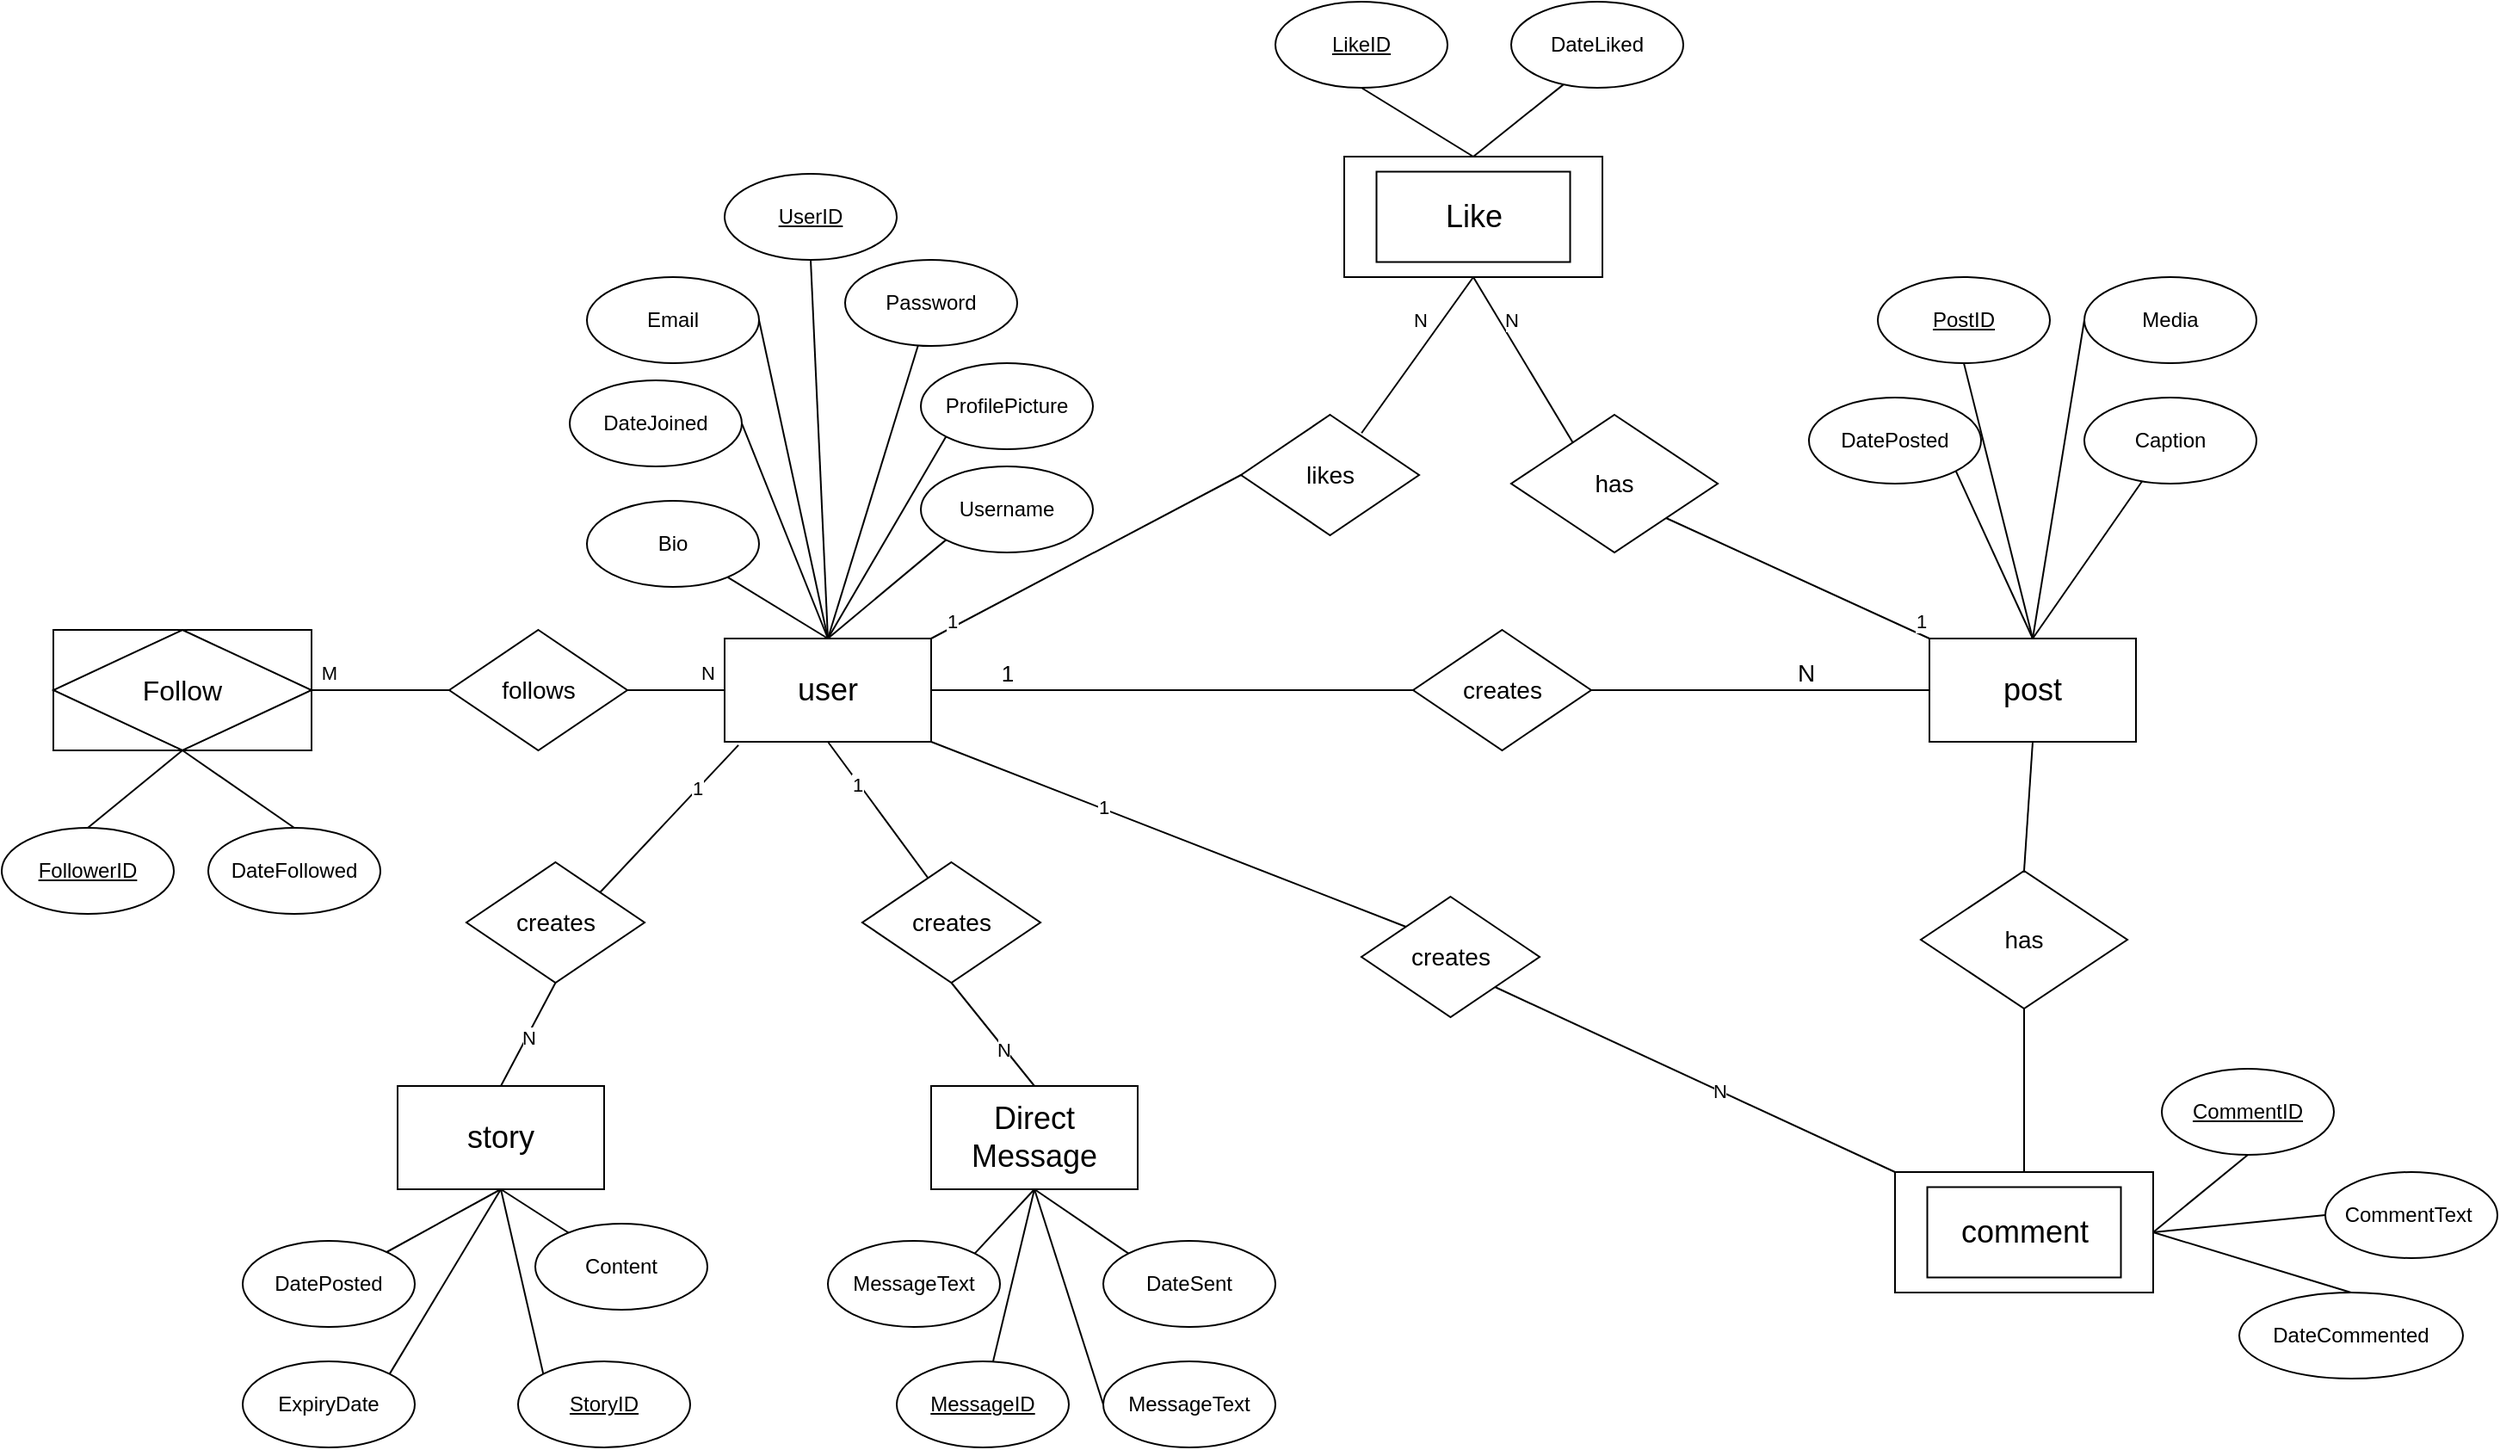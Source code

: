 <mxfile version="25.0.1">
  <diagram name="Page-1" id="beklGTCk7ITNigBCeBJ4">
    <mxGraphModel grid="1" page="1" gridSize="10" guides="1" tooltips="1" connect="1" arrows="1" fold="1" pageScale="1" pageWidth="850" pageHeight="1100" math="0" shadow="0">
      <root>
        <mxCell id="0" />
        <mxCell id="1" parent="0" />
        <mxCell id="IwdYHUpR4AdwYOnIYjxf-1" value="&lt;font style=&quot;font-size: 18px;&quot;&gt;user&lt;/font&gt;" style="rounded=0;whiteSpace=wrap;html=1;" vertex="1" parent="1">
          <mxGeometry x="250" y="450" width="120" height="60" as="geometry" />
        </mxCell>
        <mxCell id="IwdYHUpR4AdwYOnIYjxf-2" value="" style="group" connectable="0" vertex="1" parent="1">
          <mxGeometry x="930" y="760" width="150" height="70" as="geometry" />
        </mxCell>
        <mxCell id="IwdYHUpR4AdwYOnIYjxf-3" value="" style="rounded=0;whiteSpace=wrap;html=1;" vertex="1" parent="IwdYHUpR4AdwYOnIYjxf-2">
          <mxGeometry width="150" height="70" as="geometry" />
        </mxCell>
        <mxCell id="IwdYHUpR4AdwYOnIYjxf-4" value="&lt;font style=&quot;font-size: 18px;&quot;&gt;comment&lt;/font&gt;" style="rounded=0;whiteSpace=wrap;html=1;" vertex="1" parent="IwdYHUpR4AdwYOnIYjxf-2">
          <mxGeometry x="18.75" y="8.75" width="112.5" height="52.5" as="geometry" />
        </mxCell>
        <mxCell id="IwdYHUpR4AdwYOnIYjxf-5" value="&lt;font style=&quot;font-size: 18px;&quot;&gt;post&lt;/font&gt;" style="rounded=0;whiteSpace=wrap;html=1;" vertex="1" parent="1">
          <mxGeometry x="950" y="450" width="120" height="60" as="geometry" />
        </mxCell>
        <mxCell id="IwdYHUpR4AdwYOnIYjxf-6" value="&lt;span style=&quot;font-size: 18px;&quot;&gt;story&lt;/span&gt;" style="rounded=0;whiteSpace=wrap;html=1;" vertex="1" parent="1">
          <mxGeometry x="60" y="710" width="120" height="60" as="geometry" />
        </mxCell>
        <mxCell id="IwdYHUpR4AdwYOnIYjxf-7" value="&lt;font style=&quot;font-size: 18px;&quot;&gt;Direct Message&lt;/font&gt;" style="rounded=0;whiteSpace=wrap;html=1;" vertex="1" parent="1">
          <mxGeometry x="370" y="710" width="120" height="60" as="geometry" />
        </mxCell>
        <mxCell id="IwdYHUpR4AdwYOnIYjxf-8" value="&lt;span style=&quot;font-size: 14px;&quot;&gt;has&lt;/span&gt;" style="rhombus;whiteSpace=wrap;html=1;" vertex="1" parent="1">
          <mxGeometry x="945" y="585" width="120" height="80" as="geometry" />
        </mxCell>
        <mxCell id="IwdYHUpR4AdwYOnIYjxf-9" value="&lt;font style=&quot;font-size: 14px;&quot;&gt;creates&lt;/font&gt;" style="rhombus;whiteSpace=wrap;html=1;" vertex="1" parent="1">
          <mxGeometry x="650" y="445" width="103.5" height="70" as="geometry" />
        </mxCell>
        <mxCell id="IwdYHUpR4AdwYOnIYjxf-10" value="" style="endArrow=none;html=1;rounded=0;entryX=0;entryY=0.5;entryDx=0;entryDy=0;exitX=1;exitY=0.5;exitDx=0;exitDy=0;" edge="1" parent="1" source="IwdYHUpR4AdwYOnIYjxf-1" target="IwdYHUpR4AdwYOnIYjxf-9">
          <mxGeometry width="50" height="50" relative="1" as="geometry">
            <mxPoint x="420" y="540" as="sourcePoint" />
            <mxPoint x="470" y="490" as="targetPoint" />
          </mxGeometry>
        </mxCell>
        <mxCell id="IwdYHUpR4AdwYOnIYjxf-11" value="1" style="edgeLabel;html=1;align=center;verticalAlign=middle;resizable=0;points=[];fontSize=13;" connectable="0" vertex="1" parent="IwdYHUpR4AdwYOnIYjxf-10">
          <mxGeometry x="-0.57" y="2" relative="1" as="geometry">
            <mxPoint x="-16" y="-8" as="offset" />
          </mxGeometry>
        </mxCell>
        <mxCell id="IwdYHUpR4AdwYOnIYjxf-12" value="" style="endArrow=none;html=1;rounded=0;entryX=0;entryY=0.5;entryDx=0;entryDy=0;exitX=1;exitY=0.5;exitDx=0;exitDy=0;" edge="1" parent="1" source="IwdYHUpR4AdwYOnIYjxf-9" target="IwdYHUpR4AdwYOnIYjxf-5">
          <mxGeometry width="50" height="50" relative="1" as="geometry">
            <mxPoint x="510" y="690" as="sourcePoint" />
            <mxPoint x="560" y="640" as="targetPoint" />
          </mxGeometry>
        </mxCell>
        <mxCell id="IwdYHUpR4AdwYOnIYjxf-13" value="N" style="edgeLabel;html=1;align=center;verticalAlign=middle;resizable=0;points=[];fontSize=14;" connectable="0" vertex="1" parent="IwdYHUpR4AdwYOnIYjxf-12">
          <mxGeometry x="-0.268" relative="1" as="geometry">
            <mxPoint x="52" y="-10" as="offset" />
          </mxGeometry>
        </mxCell>
        <mxCell id="IwdYHUpR4AdwYOnIYjxf-14" value="" style="endArrow=none;html=1;rounded=0;entryX=0.5;entryY=1;entryDx=0;entryDy=0;exitX=0.5;exitY=0;exitDx=0;exitDy=0;" edge="1" parent="1" source="IwdYHUpR4AdwYOnIYjxf-8" target="IwdYHUpR4AdwYOnIYjxf-5">
          <mxGeometry width="50" height="50" relative="1" as="geometry">
            <mxPoint x="510" y="690" as="sourcePoint" />
            <mxPoint x="560" y="640" as="targetPoint" />
          </mxGeometry>
        </mxCell>
        <mxCell id="IwdYHUpR4AdwYOnIYjxf-15" value="" style="endArrow=none;html=1;rounded=0;entryX=0.5;entryY=1;entryDx=0;entryDy=0;exitX=0.5;exitY=0;exitDx=0;exitDy=0;" edge="1" parent="1" source="IwdYHUpR4AdwYOnIYjxf-3" target="IwdYHUpR4AdwYOnIYjxf-8">
          <mxGeometry width="50" height="50" relative="1" as="geometry">
            <mxPoint x="765" y="690" as="sourcePoint" />
            <mxPoint x="815" y="640" as="targetPoint" />
          </mxGeometry>
        </mxCell>
        <mxCell id="IwdYHUpR4AdwYOnIYjxf-16" value="&lt;u&gt;PostID&lt;/u&gt;" style="ellipse;whiteSpace=wrap;html=1;" vertex="1" parent="1">
          <mxGeometry x="920" y="240" width="100" height="50" as="geometry" />
        </mxCell>
        <mxCell id="IwdYHUpR4AdwYOnIYjxf-17" value="ProfilePicture" style="ellipse;whiteSpace=wrap;html=1;" vertex="1" parent="1">
          <mxGeometry x="364" y="290" width="100" height="50" as="geometry" />
        </mxCell>
        <mxCell id="IwdYHUpR4AdwYOnIYjxf-18" value="Password" style="ellipse;whiteSpace=wrap;html=1;" vertex="1" parent="1">
          <mxGeometry x="320" y="230" width="100" height="50" as="geometry" />
        </mxCell>
        <mxCell id="IwdYHUpR4AdwYOnIYjxf-19" value="Email" style="ellipse;whiteSpace=wrap;html=1;" vertex="1" parent="1">
          <mxGeometry x="170" y="240" width="100" height="50" as="geometry" />
        </mxCell>
        <mxCell id="IwdYHUpR4AdwYOnIYjxf-20" value="Username" style="ellipse;whiteSpace=wrap;html=1;" vertex="1" parent="1">
          <mxGeometry x="364" y="350" width="100" height="50" as="geometry" />
        </mxCell>
        <mxCell id="IwdYHUpR4AdwYOnIYjxf-21" value="&lt;u&gt;UserID&lt;/u&gt;" style="ellipse;whiteSpace=wrap;html=1;" vertex="1" parent="1">
          <mxGeometry x="250" y="180" width="100" height="50" as="geometry" />
        </mxCell>
        <mxCell id="IwdYHUpR4AdwYOnIYjxf-22" value="Bio" style="ellipse;whiteSpace=wrap;html=1;" vertex="1" parent="1">
          <mxGeometry x="170" y="370" width="100" height="50" as="geometry" />
        </mxCell>
        <mxCell id="IwdYHUpR4AdwYOnIYjxf-23" value="DateJoined" style="ellipse;whiteSpace=wrap;html=1;" vertex="1" parent="1">
          <mxGeometry x="160" y="300" width="100" height="50" as="geometry" />
        </mxCell>
        <mxCell id="IwdYHUpR4AdwYOnIYjxf-24" value="" style="endArrow=none;html=1;rounded=0;entryX=0.5;entryY=0;entryDx=0;entryDy=0;exitX=0.5;exitY=1;exitDx=0;exitDy=0;" edge="1" parent="1" source="IwdYHUpR4AdwYOnIYjxf-21" target="IwdYHUpR4AdwYOnIYjxf-1">
          <mxGeometry width="50" height="50" relative="1" as="geometry">
            <mxPoint x="-80" y="490" as="sourcePoint" />
            <mxPoint x="-30" y="440" as="targetPoint" />
          </mxGeometry>
        </mxCell>
        <mxCell id="IwdYHUpR4AdwYOnIYjxf-25" value="" style="endArrow=none;html=1;rounded=0;entryX=0;entryY=0.5;entryDx=0;entryDy=0;exitX=0.5;exitY=0;exitDx=0;exitDy=0;" edge="1" parent="1" source="IwdYHUpR4AdwYOnIYjxf-5" target="IwdYHUpR4AdwYOnIYjxf-35">
          <mxGeometry width="50" height="50" relative="1" as="geometry">
            <mxPoint x="776.75" y="365" as="sourcePoint" />
            <mxPoint x="826.75" y="315" as="targetPoint" />
          </mxGeometry>
        </mxCell>
        <mxCell id="IwdYHUpR4AdwYOnIYjxf-26" value="" style="endArrow=none;html=1;rounded=0;entryX=0.5;entryY=1;entryDx=0;entryDy=0;exitX=0.321;exitY=0.258;exitDx=0;exitDy=0;exitPerimeter=0;" edge="1" parent="1" source="IwdYHUpR4AdwYOnIYjxf-73" target="IwdYHUpR4AdwYOnIYjxf-70">
          <mxGeometry width="50" height="50" relative="1" as="geometry">
            <mxPoint x="804.64" y="432.32" as="sourcePoint" />
            <mxPoint x="779.995" y="289.998" as="targetPoint" />
          </mxGeometry>
        </mxCell>
        <mxCell id="IwdYHUpR4AdwYOnIYjxf-27" value="N" style="edgeLabel;html=1;align=center;verticalAlign=middle;resizable=0;points=[];" connectable="0" vertex="1" parent="IwdYHUpR4AdwYOnIYjxf-26">
          <mxGeometry x="0.184" y="-4" relative="1" as="geometry">
            <mxPoint x="-6" y="-14" as="offset" />
          </mxGeometry>
        </mxCell>
        <mxCell id="IwdYHUpR4AdwYOnIYjxf-28" value="" style="endArrow=none;html=1;rounded=0;entryX=0.5;entryY=1;entryDx=0;entryDy=0;exitX=0.5;exitY=0;exitDx=0;exitDy=0;" edge="1" parent="1" source="IwdYHUpR4AdwYOnIYjxf-5" target="IwdYHUpR4AdwYOnIYjxf-16">
          <mxGeometry width="50" height="50" relative="1" as="geometry">
            <mxPoint x="990" y="400" as="sourcePoint" />
            <mxPoint x="1040" y="350" as="targetPoint" />
          </mxGeometry>
        </mxCell>
        <mxCell id="IwdYHUpR4AdwYOnIYjxf-29" value="" style="endArrow=none;html=1;rounded=0;entryX=0;entryY=1;entryDx=0;entryDy=0;" edge="1" parent="1" target="IwdYHUpR4AdwYOnIYjxf-20">
          <mxGeometry width="50" height="50" relative="1" as="geometry">
            <mxPoint x="310" y="450" as="sourcePoint" />
            <mxPoint x="-30" y="440" as="targetPoint" />
          </mxGeometry>
        </mxCell>
        <mxCell id="IwdYHUpR4AdwYOnIYjxf-30" value="" style="endArrow=none;html=1;rounded=0;entryX=0;entryY=1;entryDx=0;entryDy=0;exitX=0.5;exitY=0;exitDx=0;exitDy=0;" edge="1" parent="1" source="IwdYHUpR4AdwYOnIYjxf-1" target="IwdYHUpR4AdwYOnIYjxf-17">
          <mxGeometry width="50" height="50" relative="1" as="geometry">
            <mxPoint x="-80" y="490" as="sourcePoint" />
            <mxPoint x="-30" y="440" as="targetPoint" />
          </mxGeometry>
        </mxCell>
        <mxCell id="IwdYHUpR4AdwYOnIYjxf-31" value="" style="endArrow=none;html=1;rounded=0;exitX=0.5;exitY=0;exitDx=0;exitDy=0;" edge="1" parent="1" source="IwdYHUpR4AdwYOnIYjxf-1" target="IwdYHUpR4AdwYOnIYjxf-18">
          <mxGeometry width="50" height="50" relative="1" as="geometry">
            <mxPoint x="140" y="490" as="sourcePoint" />
            <mxPoint x="190" y="440" as="targetPoint" />
          </mxGeometry>
        </mxCell>
        <mxCell id="IwdYHUpR4AdwYOnIYjxf-32" value="" style="endArrow=none;html=1;rounded=0;entryX=1;entryY=0.5;entryDx=0;entryDy=0;exitX=0.5;exitY=0;exitDx=0;exitDy=0;" edge="1" parent="1" source="IwdYHUpR4AdwYOnIYjxf-1" target="IwdYHUpR4AdwYOnIYjxf-19">
          <mxGeometry width="50" height="50" relative="1" as="geometry">
            <mxPoint x="250" y="320" as="sourcePoint" />
            <mxPoint x="300" y="270" as="targetPoint" />
          </mxGeometry>
        </mxCell>
        <mxCell id="IwdYHUpR4AdwYOnIYjxf-33" value="" style="endArrow=none;html=1;rounded=0;entryX=0.5;entryY=0;entryDx=0;entryDy=0;exitX=1;exitY=0.5;exitDx=0;exitDy=0;" edge="1" parent="1" source="IwdYHUpR4AdwYOnIYjxf-23" target="IwdYHUpR4AdwYOnIYjxf-1">
          <mxGeometry width="50" height="50" relative="1" as="geometry">
            <mxPoint x="240" y="370" as="sourcePoint" />
            <mxPoint x="290" y="320" as="targetPoint" />
          </mxGeometry>
        </mxCell>
        <mxCell id="IwdYHUpR4AdwYOnIYjxf-34" value="" style="endArrow=none;html=1;rounded=0;exitX=0.5;exitY=0;exitDx=0;exitDy=0;" edge="1" parent="1" source="IwdYHUpR4AdwYOnIYjxf-1" target="IwdYHUpR4AdwYOnIYjxf-22">
          <mxGeometry width="50" height="50" relative="1" as="geometry">
            <mxPoint x="220" y="445" as="sourcePoint" />
            <mxPoint x="250" y="395" as="targetPoint" />
          </mxGeometry>
        </mxCell>
        <mxCell id="IwdYHUpR4AdwYOnIYjxf-35" value="Media" style="ellipse;whiteSpace=wrap;html=1;" vertex="1" parent="1">
          <mxGeometry x="1040" y="240" width="100" height="50" as="geometry" />
        </mxCell>
        <mxCell id="IwdYHUpR4AdwYOnIYjxf-36" value="DatePosted" style="ellipse;whiteSpace=wrap;html=1;" vertex="1" parent="1">
          <mxGeometry x="880" y="310" width="100" height="50" as="geometry" />
        </mxCell>
        <mxCell id="IwdYHUpR4AdwYOnIYjxf-37" value="Caption" style="ellipse;whiteSpace=wrap;html=1;" vertex="1" parent="1">
          <mxGeometry x="1040" y="310" width="100" height="50" as="geometry" />
        </mxCell>
        <mxCell id="IwdYHUpR4AdwYOnIYjxf-38" value="" style="endArrow=none;html=1;rounded=0;entryX=0.5;entryY=1;entryDx=0;entryDy=0;exitX=0.382;exitY=0.157;exitDx=0;exitDy=0;exitPerimeter=0;" edge="1" parent="1" source="IwdYHUpR4AdwYOnIYjxf-84" target="IwdYHUpR4AdwYOnIYjxf-1">
          <mxGeometry width="50" height="50" relative="1" as="geometry">
            <mxPoint x="270" y="585" as="sourcePoint" />
            <mxPoint x="320" y="535" as="targetPoint" />
          </mxGeometry>
        </mxCell>
        <mxCell id="IwdYHUpR4AdwYOnIYjxf-39" value="1" style="edgeLabel;html=1;align=center;verticalAlign=middle;resizable=0;points=[];" connectable="0" vertex="1" parent="IwdYHUpR4AdwYOnIYjxf-38">
          <mxGeometry x="0.413" y="1" relative="1" as="geometry">
            <mxPoint as="offset" />
          </mxGeometry>
        </mxCell>
        <mxCell id="IwdYHUpR4AdwYOnIYjxf-40" value="" style="endArrow=none;html=1;rounded=0;entryX=0.067;entryY=1.032;entryDx=0;entryDy=0;entryPerimeter=0;exitX=1;exitY=0;exitDx=0;exitDy=0;" edge="1" parent="1" source="IwdYHUpR4AdwYOnIYjxf-83" target="IwdYHUpR4AdwYOnIYjxf-1">
          <mxGeometry width="50" height="50" relative="1" as="geometry">
            <mxPoint x="203.5" y="600" as="sourcePoint" />
            <mxPoint x="253.5" y="550" as="targetPoint" />
          </mxGeometry>
        </mxCell>
        <mxCell id="IwdYHUpR4AdwYOnIYjxf-41" value="1" style="edgeLabel;html=1;align=center;verticalAlign=middle;resizable=0;points=[];" connectable="0" vertex="1" parent="IwdYHUpR4AdwYOnIYjxf-40">
          <mxGeometry x="0.404" y="1" relative="1" as="geometry">
            <mxPoint as="offset" />
          </mxGeometry>
        </mxCell>
        <mxCell id="IwdYHUpR4AdwYOnIYjxf-42" value="" style="endArrow=none;html=1;rounded=0;entryX=0;entryY=0.5;entryDx=0;entryDy=0;exitX=1;exitY=0.5;exitDx=0;exitDy=0;" edge="1" parent="1" source="IwdYHUpR4AdwYOnIYjxf-79" target="IwdYHUpR4AdwYOnIYjxf-82">
          <mxGeometry width="50" height="50" relative="1" as="geometry">
            <mxPoint x="80" y="585" as="sourcePoint" />
            <mxPoint x="130" y="535" as="targetPoint" />
          </mxGeometry>
        </mxCell>
        <mxCell id="IwdYHUpR4AdwYOnIYjxf-43" value="M" style="edgeLabel;html=1;align=center;verticalAlign=middle;resizable=0;points=[];" connectable="0" vertex="1" parent="IwdYHUpR4AdwYOnIYjxf-42">
          <mxGeometry x="-0.078" y="4" relative="1" as="geometry">
            <mxPoint x="-27" y="-6" as="offset" />
          </mxGeometry>
        </mxCell>
        <mxCell id="IwdYHUpR4AdwYOnIYjxf-44" value="" style="endArrow=none;html=1;rounded=0;entryX=0;entryY=0.5;entryDx=0;entryDy=0;exitX=1;exitY=0.5;exitDx=0;exitDy=0;" edge="1" parent="1" source="IwdYHUpR4AdwYOnIYjxf-82" target="IwdYHUpR4AdwYOnIYjxf-1">
          <mxGeometry width="50" height="50" relative="1" as="geometry">
            <mxPoint x="180" y="610" as="sourcePoint" />
            <mxPoint x="230" y="560" as="targetPoint" />
          </mxGeometry>
        </mxCell>
        <mxCell id="IwdYHUpR4AdwYOnIYjxf-45" value="N" style="edgeLabel;html=1;align=center;verticalAlign=middle;resizable=0;points=[];" connectable="0" vertex="1" parent="IwdYHUpR4AdwYOnIYjxf-44">
          <mxGeometry x="0.261" y="-3" relative="1" as="geometry">
            <mxPoint x="11" y="-13" as="offset" />
          </mxGeometry>
        </mxCell>
        <mxCell id="IwdYHUpR4AdwYOnIYjxf-46" value="" style="endArrow=none;html=1;rounded=0;entryX=0.5;entryY=1;entryDx=0;entryDy=0;exitX=0.5;exitY=0;exitDx=0;exitDy=0;" edge="1" parent="1" source="IwdYHUpR4AdwYOnIYjxf-81" target="IwdYHUpR4AdwYOnIYjxf-79">
          <mxGeometry width="50" height="50" relative="1" as="geometry">
            <mxPoint x="10" y="715" as="sourcePoint" />
            <mxPoint x="60" y="665" as="targetPoint" />
          </mxGeometry>
        </mxCell>
        <mxCell id="IwdYHUpR4AdwYOnIYjxf-47" value="" style="endArrow=none;html=1;rounded=0;entryX=0.5;entryY=1;entryDx=0;entryDy=0;exitX=0.5;exitY=0;exitDx=0;exitDy=0;" edge="1" parent="1" source="IwdYHUpR4AdwYOnIYjxf-77" target="IwdYHUpR4AdwYOnIYjxf-79">
          <mxGeometry width="50" height="50" relative="1" as="geometry">
            <mxPoint x="-10" y="680" as="sourcePoint" />
            <mxPoint x="40" y="630" as="targetPoint" />
          </mxGeometry>
        </mxCell>
        <mxCell id="IwdYHUpR4AdwYOnIYjxf-48" value="" style="endArrow=none;html=1;rounded=0;entryX=0.329;entryY=0.921;entryDx=0;entryDy=0;entryPerimeter=0;exitX=0.5;exitY=0;exitDx=0;exitDy=0;" edge="1" parent="1" source="IwdYHUpR4AdwYOnIYjxf-70" target="IwdYHUpR4AdwYOnIYjxf-76">
          <mxGeometry width="50" height="50" relative="1" as="geometry">
            <mxPoint x="680" y="170" as="sourcePoint" />
            <mxPoint x="730" y="120" as="targetPoint" />
          </mxGeometry>
        </mxCell>
        <mxCell id="IwdYHUpR4AdwYOnIYjxf-49" value="" style="endArrow=none;html=1;rounded=0;entryX=0.5;entryY=1;entryDx=0;entryDy=0;exitX=0.5;exitY=0;exitDx=0;exitDy=0;" edge="1" parent="1" source="IwdYHUpR4AdwYOnIYjxf-70" target="IwdYHUpR4AdwYOnIYjxf-75">
          <mxGeometry width="50" height="50" relative="1" as="geometry">
            <mxPoint x="50" y="550" as="sourcePoint" />
            <mxPoint x="100" y="500" as="targetPoint" />
          </mxGeometry>
        </mxCell>
        <mxCell id="IwdYHUpR4AdwYOnIYjxf-50" value="" style="endArrow=none;html=1;rounded=0;exitX=1;exitY=1;exitDx=0;exitDy=0;entryX=0;entryY=0;entryDx=0;entryDy=0;" edge="1" parent="1" source="IwdYHUpR4AdwYOnIYjxf-73" target="IwdYHUpR4AdwYOnIYjxf-5">
          <mxGeometry width="50" height="50" relative="1" as="geometry">
            <mxPoint x="827" y="420" as="sourcePoint" />
            <mxPoint x="877" y="370" as="targetPoint" />
          </mxGeometry>
        </mxCell>
        <mxCell id="IwdYHUpR4AdwYOnIYjxf-51" value="1" style="edgeLabel;html=1;align=center;verticalAlign=middle;resizable=0;points=[];" connectable="0" vertex="1" parent="IwdYHUpR4AdwYOnIYjxf-50">
          <mxGeometry x="0.384" relative="1" as="geometry">
            <mxPoint x="42" y="11" as="offset" />
          </mxGeometry>
        </mxCell>
        <mxCell id="IwdYHUpR4AdwYOnIYjxf-52" value="" style="endArrow=none;html=1;rounded=0;exitX=0.677;exitY=0.152;exitDx=0;exitDy=0;exitPerimeter=0;entryX=0.5;entryY=1;entryDx=0;entryDy=0;" edge="1" parent="1" source="IwdYHUpR4AdwYOnIYjxf-72" target="IwdYHUpR4AdwYOnIYjxf-70">
          <mxGeometry width="50" height="50" relative="1" as="geometry">
            <mxPoint x="646.75" y="315" as="sourcePoint" />
            <mxPoint x="696.75" y="265" as="targetPoint" />
          </mxGeometry>
        </mxCell>
        <mxCell id="IwdYHUpR4AdwYOnIYjxf-53" value="N" style="edgeLabel;html=1;align=center;verticalAlign=middle;resizable=0;points=[];" connectable="0" vertex="1" parent="IwdYHUpR4AdwYOnIYjxf-52">
          <mxGeometry x="0.101" y="1" relative="1" as="geometry">
            <mxPoint x="-1" y="-15" as="offset" />
          </mxGeometry>
        </mxCell>
        <mxCell id="IwdYHUpR4AdwYOnIYjxf-54" value="" style="endArrow=none;html=1;rounded=0;exitX=1;exitY=0;exitDx=0;exitDy=0;entryX=0;entryY=0.5;entryDx=0;entryDy=0;" edge="1" parent="1" source="IwdYHUpR4AdwYOnIYjxf-1" target="IwdYHUpR4AdwYOnIYjxf-72">
          <mxGeometry width="50" height="50" relative="1" as="geometry">
            <mxPoint x="430" y="445" as="sourcePoint" />
            <mxPoint x="480" y="395" as="targetPoint" />
          </mxGeometry>
        </mxCell>
        <mxCell id="IwdYHUpR4AdwYOnIYjxf-55" value="1" style="edgeLabel;html=1;align=center;verticalAlign=middle;resizable=0;points=[];" connectable="0" vertex="1" parent="IwdYHUpR4AdwYOnIYjxf-54">
          <mxGeometry x="0.038" y="-1" relative="1" as="geometry">
            <mxPoint x="-82" y="38" as="offset" />
          </mxGeometry>
        </mxCell>
        <mxCell id="IwdYHUpR4AdwYOnIYjxf-56" value="" style="endArrow=none;html=1;rounded=0;exitX=1;exitY=0.5;exitDx=0;exitDy=0;entryX=0.5;entryY=0;entryDx=0;entryDy=0;" edge="1" parent="1" source="IwdYHUpR4AdwYOnIYjxf-3" target="IwdYHUpR4AdwYOnIYjxf-66">
          <mxGeometry width="50" height="50" relative="1" as="geometry">
            <mxPoint x="1155" y="635" as="sourcePoint" />
            <mxPoint x="1205" y="585" as="targetPoint" />
          </mxGeometry>
        </mxCell>
        <mxCell id="IwdYHUpR4AdwYOnIYjxf-57" value="" style="endArrow=none;html=1;rounded=0;entryX=0;entryY=0.5;entryDx=0;entryDy=0;exitX=1;exitY=0.5;exitDx=0;exitDy=0;" edge="1" parent="1" source="IwdYHUpR4AdwYOnIYjxf-3" target="IwdYHUpR4AdwYOnIYjxf-67">
          <mxGeometry width="50" height="50" relative="1" as="geometry">
            <mxPoint x="1215" y="655" as="sourcePoint" />
            <mxPoint x="1265" y="605" as="targetPoint" />
          </mxGeometry>
        </mxCell>
        <mxCell id="IwdYHUpR4AdwYOnIYjxf-58" value="" style="endArrow=none;html=1;rounded=0;entryX=0.5;entryY=1;entryDx=0;entryDy=0;exitX=1;exitY=0.5;exitDx=0;exitDy=0;" edge="1" parent="1" source="IwdYHUpR4AdwYOnIYjxf-3" target="IwdYHUpR4AdwYOnIYjxf-68">
          <mxGeometry width="50" height="50" relative="1" as="geometry">
            <mxPoint x="1165" y="580" as="sourcePoint" />
            <mxPoint x="1215" y="530" as="targetPoint" />
          </mxGeometry>
        </mxCell>
        <mxCell id="IwdYHUpR4AdwYOnIYjxf-59" value="" style="endArrow=none;html=1;rounded=0;exitX=1;exitY=1;exitDx=0;exitDy=0;entryX=0;entryY=0;entryDx=0;entryDy=0;" edge="1" parent="1" source="IwdYHUpR4AdwYOnIYjxf-65" target="IwdYHUpR4AdwYOnIYjxf-3">
          <mxGeometry width="50" height="50" relative="1" as="geometry">
            <mxPoint x="600" y="610" as="sourcePoint" />
            <mxPoint x="650" y="560" as="targetPoint" />
          </mxGeometry>
        </mxCell>
        <mxCell id="IwdYHUpR4AdwYOnIYjxf-60" value="N" style="edgeLabel;html=1;align=center;verticalAlign=middle;resizable=0;points=[];rotation=0;" connectable="0" vertex="1" parent="IwdYHUpR4AdwYOnIYjxf-59">
          <mxGeometry x="0.127" relative="1" as="geometry">
            <mxPoint x="-1" as="offset" />
          </mxGeometry>
        </mxCell>
        <mxCell id="IwdYHUpR4AdwYOnIYjxf-61" value="" style="endArrow=none;html=1;rounded=0;entryX=1;entryY=1;entryDx=0;entryDy=0;exitX=0;exitY=0;exitDx=0;exitDy=0;" edge="1" parent="1" source="IwdYHUpR4AdwYOnIYjxf-65" target="IwdYHUpR4AdwYOnIYjxf-1">
          <mxGeometry width="50" height="50" relative="1" as="geometry">
            <mxPoint x="389" y="635" as="sourcePoint" />
            <mxPoint x="439" y="585" as="targetPoint" />
          </mxGeometry>
        </mxCell>
        <mxCell id="IwdYHUpR4AdwYOnIYjxf-62" value="1" style="edgeLabel;html=1;align=center;verticalAlign=middle;resizable=0;points=[];" connectable="0" vertex="1" parent="IwdYHUpR4AdwYOnIYjxf-61">
          <mxGeometry x="0.275" y="-1" relative="1" as="geometry">
            <mxPoint as="offset" />
          </mxGeometry>
        </mxCell>
        <mxCell id="IwdYHUpR4AdwYOnIYjxf-63" value="" style="endArrow=none;html=1;rounded=0;exitX=0.5;exitY=0;exitDx=0;exitDy=0;" edge="1" parent="1" source="IwdYHUpR4AdwYOnIYjxf-5" target="IwdYHUpR4AdwYOnIYjxf-37">
          <mxGeometry width="50" height="50" relative="1" as="geometry">
            <mxPoint x="770" y="380" as="sourcePoint" />
            <mxPoint x="820" y="330" as="targetPoint" />
          </mxGeometry>
        </mxCell>
        <mxCell id="IwdYHUpR4AdwYOnIYjxf-64" value="" style="endArrow=none;html=1;rounded=0;entryX=1;entryY=1;entryDx=0;entryDy=0;exitX=0.5;exitY=0;exitDx=0;exitDy=0;" edge="1" parent="1" source="IwdYHUpR4AdwYOnIYjxf-5" target="IwdYHUpR4AdwYOnIYjxf-36">
          <mxGeometry width="50" height="50" relative="1" as="geometry">
            <mxPoint x="770" y="380" as="sourcePoint" />
            <mxPoint x="820" y="330" as="targetPoint" />
          </mxGeometry>
        </mxCell>
        <mxCell id="IwdYHUpR4AdwYOnIYjxf-65" value="&lt;font style=&quot;font-size: 14px;&quot;&gt;creates&lt;/font&gt;" style="rhombus;whiteSpace=wrap;html=1;" vertex="1" parent="1">
          <mxGeometry x="620" y="600" width="103.5" height="70" as="geometry" />
        </mxCell>
        <mxCell id="IwdYHUpR4AdwYOnIYjxf-66" value="DateCommented" style="ellipse;whiteSpace=wrap;html=1;" vertex="1" parent="1">
          <mxGeometry x="1130" y="830" width="130" height="50" as="geometry" />
        </mxCell>
        <mxCell id="IwdYHUpR4AdwYOnIYjxf-67" value="CommentText&amp;nbsp;" style="ellipse;whiteSpace=wrap;html=1;" vertex="1" parent="1">
          <mxGeometry x="1180" y="760" width="100" height="50" as="geometry" />
        </mxCell>
        <mxCell id="IwdYHUpR4AdwYOnIYjxf-68" value="&lt;u&gt;CommentID&lt;/u&gt;" style="ellipse;whiteSpace=wrap;html=1;" vertex="1" parent="1">
          <mxGeometry x="1085" y="700" width="100" height="50" as="geometry" />
        </mxCell>
        <mxCell id="IwdYHUpR4AdwYOnIYjxf-69" value="" style="group" connectable="0" vertex="1" parent="1">
          <mxGeometry x="610" y="170" width="150" height="70" as="geometry" />
        </mxCell>
        <mxCell id="IwdYHUpR4AdwYOnIYjxf-70" value="" style="rounded=0;whiteSpace=wrap;html=1;" vertex="1" parent="IwdYHUpR4AdwYOnIYjxf-69">
          <mxGeometry width="150" height="70" as="geometry" />
        </mxCell>
        <mxCell id="IwdYHUpR4AdwYOnIYjxf-71" value="&lt;font style=&quot;font-size: 18px;&quot;&gt;Like&lt;/font&gt;" style="rounded=0;whiteSpace=wrap;html=1;" vertex="1" parent="IwdYHUpR4AdwYOnIYjxf-69">
          <mxGeometry x="18.75" y="8.75" width="112.5" height="52.5" as="geometry" />
        </mxCell>
        <mxCell id="IwdYHUpR4AdwYOnIYjxf-72" value="&lt;span style=&quot;font-size: 14px;&quot;&gt;likes&lt;/span&gt;" style="rhombus;whiteSpace=wrap;html=1;" vertex="1" parent="1">
          <mxGeometry x="550" y="320" width="103.5" height="70" as="geometry" />
        </mxCell>
        <mxCell id="IwdYHUpR4AdwYOnIYjxf-73" value="&lt;span style=&quot;font-size: 14px;&quot;&gt;has&lt;/span&gt;" style="rhombus;whiteSpace=wrap;html=1;" vertex="1" parent="1">
          <mxGeometry x="707" y="320" width="120" height="80" as="geometry" />
        </mxCell>
        <mxCell id="IwdYHUpR4AdwYOnIYjxf-74" style="edgeStyle=orthogonalEdgeStyle;rounded=0;orthogonalLoop=1;jettySize=auto;html=1;exitX=0.5;exitY=1;exitDx=0;exitDy=0;" edge="1" parent="1" source="IwdYHUpR4AdwYOnIYjxf-66" target="IwdYHUpR4AdwYOnIYjxf-66">
          <mxGeometry relative="1" as="geometry" />
        </mxCell>
        <mxCell id="IwdYHUpR4AdwYOnIYjxf-75" value="&lt;u&gt;LikeID&lt;/u&gt;" style="ellipse;whiteSpace=wrap;html=1;" vertex="1" parent="1">
          <mxGeometry x="570" y="80" width="100" height="50" as="geometry" />
        </mxCell>
        <mxCell id="IwdYHUpR4AdwYOnIYjxf-76" value="DateLiked" style="ellipse;whiteSpace=wrap;html=1;" vertex="1" parent="1">
          <mxGeometry x="707" y="80" width="100" height="50" as="geometry" />
        </mxCell>
        <mxCell id="IwdYHUpR4AdwYOnIYjxf-77" value="&lt;u&gt;FollowerID&lt;/u&gt;" style="ellipse;whiteSpace=wrap;html=1;" vertex="1" parent="1">
          <mxGeometry x="-170" y="560" width="100" height="50" as="geometry" />
        </mxCell>
        <mxCell id="IwdYHUpR4AdwYOnIYjxf-78" value="" style="group" connectable="0" vertex="1" parent="1">
          <mxGeometry x="-140" y="445" width="170" height="70" as="geometry" />
        </mxCell>
        <mxCell id="IwdYHUpR4AdwYOnIYjxf-79" value="" style="rounded=0;whiteSpace=wrap;html=1;" vertex="1" parent="IwdYHUpR4AdwYOnIYjxf-78">
          <mxGeometry width="150" height="70" as="geometry" />
        </mxCell>
        <mxCell id="IwdYHUpR4AdwYOnIYjxf-80" value="&lt;font style=&quot;font-size: 16px;&quot;&gt;Follow&lt;/font&gt;" style="rhombus;whiteSpace=wrap;html=1;" vertex="1" parent="IwdYHUpR4AdwYOnIYjxf-78">
          <mxGeometry width="150" height="70" as="geometry" />
        </mxCell>
        <mxCell id="IwdYHUpR4AdwYOnIYjxf-81" value="DateFollowed" style="ellipse;whiteSpace=wrap;html=1;" vertex="1" parent="1">
          <mxGeometry x="-50" y="560" width="100" height="50" as="geometry" />
        </mxCell>
        <mxCell id="IwdYHUpR4AdwYOnIYjxf-82" value="&lt;span style=&quot;font-size: 14px;&quot;&gt;follows&lt;/span&gt;" style="rhombus;whiteSpace=wrap;html=1;" vertex="1" parent="1">
          <mxGeometry x="90" y="445" width="103.5" height="70" as="geometry" />
        </mxCell>
        <mxCell id="IwdYHUpR4AdwYOnIYjxf-83" value="&lt;font style=&quot;font-size: 14px;&quot;&gt;creates&lt;/font&gt;" style="rhombus;whiteSpace=wrap;html=1;" vertex="1" parent="1">
          <mxGeometry x="100" y="580" width="103.5" height="70" as="geometry" />
        </mxCell>
        <mxCell id="IwdYHUpR4AdwYOnIYjxf-84" value="&lt;font style=&quot;font-size: 14px;&quot;&gt;creates&lt;/font&gt;" style="rhombus;whiteSpace=wrap;html=1;" vertex="1" parent="1">
          <mxGeometry x="330" y="580" width="103.5" height="70" as="geometry" />
        </mxCell>
        <mxCell id="IwdYHUpR4AdwYOnIYjxf-85" value="" style="endArrow=none;html=1;rounded=0;entryX=0.5;entryY=1;entryDx=0;entryDy=0;exitX=0.5;exitY=0;exitDx=0;exitDy=0;" edge="1" parent="1" source="IwdYHUpR4AdwYOnIYjxf-7" target="IwdYHUpR4AdwYOnIYjxf-84">
          <mxGeometry width="50" height="50" relative="1" as="geometry">
            <mxPoint x="270" y="710" as="sourcePoint" />
            <mxPoint x="320" y="660" as="targetPoint" />
          </mxGeometry>
        </mxCell>
        <mxCell id="IwdYHUpR4AdwYOnIYjxf-86" value="N" style="edgeLabel;html=1;align=center;verticalAlign=middle;resizable=0;points=[];" connectable="0" vertex="1" parent="IwdYHUpR4AdwYOnIYjxf-85">
          <mxGeometry x="-0.261" y="1" relative="1" as="geometry">
            <mxPoint as="offset" />
          </mxGeometry>
        </mxCell>
        <mxCell id="IwdYHUpR4AdwYOnIYjxf-87" value="" style="endArrow=none;html=1;rounded=0;exitX=0.5;exitY=0;exitDx=0;exitDy=0;entryX=0.5;entryY=1;entryDx=0;entryDy=0;" edge="1" parent="1" source="IwdYHUpR4AdwYOnIYjxf-6" target="IwdYHUpR4AdwYOnIYjxf-83">
          <mxGeometry width="50" height="50" relative="1" as="geometry">
            <mxPoint x="220" y="660" as="sourcePoint" />
            <mxPoint x="270" y="610" as="targetPoint" />
          </mxGeometry>
        </mxCell>
        <mxCell id="IwdYHUpR4AdwYOnIYjxf-88" value="N" style="edgeLabel;html=1;align=center;verticalAlign=middle;resizable=0;points=[];" connectable="0" vertex="1" parent="IwdYHUpR4AdwYOnIYjxf-87">
          <mxGeometry x="-0.041" y="-1" relative="1" as="geometry">
            <mxPoint as="offset" />
          </mxGeometry>
        </mxCell>
        <mxCell id="IwdYHUpR4AdwYOnIYjxf-89" value="MessageText" style="ellipse;whiteSpace=wrap;html=1;" vertex="1" parent="1">
          <mxGeometry x="310" y="800" width="100" height="50" as="geometry" />
        </mxCell>
        <mxCell id="IwdYHUpR4AdwYOnIYjxf-90" value="MessageText" style="ellipse;whiteSpace=wrap;html=1;" vertex="1" parent="1">
          <mxGeometry x="470" y="870" width="100" height="50" as="geometry" />
        </mxCell>
        <mxCell id="IwdYHUpR4AdwYOnIYjxf-91" value="&lt;u&gt;MessageID&lt;/u&gt;" style="ellipse;whiteSpace=wrap;html=1;" vertex="1" parent="1">
          <mxGeometry x="350" y="870" width="100" height="50" as="geometry" />
        </mxCell>
        <mxCell id="IwdYHUpR4AdwYOnIYjxf-92" value="ExpiryDate" style="ellipse;whiteSpace=wrap;html=1;" vertex="1" parent="1">
          <mxGeometry x="-30" y="870" width="100" height="50" as="geometry" />
        </mxCell>
        <mxCell id="IwdYHUpR4AdwYOnIYjxf-93" value="DatePosted" style="ellipse;whiteSpace=wrap;html=1;" vertex="1" parent="1">
          <mxGeometry x="-30" y="800" width="100" height="50" as="geometry" />
        </mxCell>
        <mxCell id="IwdYHUpR4AdwYOnIYjxf-94" value="Content" style="ellipse;whiteSpace=wrap;html=1;" vertex="1" parent="1">
          <mxGeometry x="140" y="790" width="100" height="50" as="geometry" />
        </mxCell>
        <mxCell id="IwdYHUpR4AdwYOnIYjxf-95" value="&lt;u&gt;StoryID&lt;/u&gt;" style="ellipse;whiteSpace=wrap;html=1;" vertex="1" parent="1">
          <mxGeometry x="130" y="870" width="100" height="50" as="geometry" />
        </mxCell>
        <mxCell id="IwdYHUpR4AdwYOnIYjxf-96" value="" style="endArrow=none;html=1;rounded=0;entryX=0.5;entryY=1;entryDx=0;entryDy=0;exitX=0;exitY=0;exitDx=0;exitDy=0;" edge="1" parent="1" source="IwdYHUpR4AdwYOnIYjxf-95" target="IwdYHUpR4AdwYOnIYjxf-6">
          <mxGeometry width="50" height="50" relative="1" as="geometry">
            <mxPoint x="80" y="880" as="sourcePoint" />
            <mxPoint x="130" y="830" as="targetPoint" />
          </mxGeometry>
        </mxCell>
        <mxCell id="IwdYHUpR4AdwYOnIYjxf-97" value="" style="endArrow=none;html=1;rounded=0;exitX=1;exitY=0;exitDx=0;exitDy=0;entryX=0.5;entryY=1;entryDx=0;entryDy=0;" edge="1" parent="1" source="IwdYHUpR4AdwYOnIYjxf-92" target="IwdYHUpR4AdwYOnIYjxf-6">
          <mxGeometry width="50" height="50" relative="1" as="geometry">
            <mxPoint x="80" y="880" as="sourcePoint" />
            <mxPoint x="130" y="830" as="targetPoint" />
          </mxGeometry>
        </mxCell>
        <mxCell id="IwdYHUpR4AdwYOnIYjxf-98" value="" style="endArrow=none;html=1;rounded=0;entryX=0.5;entryY=1;entryDx=0;entryDy=0;" edge="1" parent="1" source="IwdYHUpR4AdwYOnIYjxf-94" target="IwdYHUpR4AdwYOnIYjxf-6">
          <mxGeometry width="50" height="50" relative="1" as="geometry">
            <mxPoint x="80" y="880" as="sourcePoint" />
            <mxPoint x="130" y="830" as="targetPoint" />
          </mxGeometry>
        </mxCell>
        <mxCell id="IwdYHUpR4AdwYOnIYjxf-99" value="" style="endArrow=none;html=1;rounded=0;entryX=0.5;entryY=1;entryDx=0;entryDy=0;" edge="1" parent="1" source="IwdYHUpR4AdwYOnIYjxf-93" target="IwdYHUpR4AdwYOnIYjxf-6">
          <mxGeometry width="50" height="50" relative="1" as="geometry">
            <mxPoint x="80" y="880" as="sourcePoint" />
            <mxPoint x="130" y="830" as="targetPoint" />
          </mxGeometry>
        </mxCell>
        <mxCell id="IwdYHUpR4AdwYOnIYjxf-100" value="DateSent" style="ellipse;whiteSpace=wrap;html=1;" vertex="1" parent="1">
          <mxGeometry x="470" y="800" width="100" height="50" as="geometry" />
        </mxCell>
        <mxCell id="IwdYHUpR4AdwYOnIYjxf-101" value="" style="endArrow=none;html=1;rounded=0;entryX=0.5;entryY=1;entryDx=0;entryDy=0;exitX=0;exitY=0.5;exitDx=0;exitDy=0;" edge="1" parent="1" source="IwdYHUpR4AdwYOnIYjxf-90" target="IwdYHUpR4AdwYOnIYjxf-7">
          <mxGeometry width="50" height="50" relative="1" as="geometry">
            <mxPoint x="220" y="880" as="sourcePoint" />
            <mxPoint x="270" y="830" as="targetPoint" />
          </mxGeometry>
        </mxCell>
        <mxCell id="IwdYHUpR4AdwYOnIYjxf-102" value="" style="endArrow=none;html=1;rounded=0;entryX=0.5;entryY=1;entryDx=0;entryDy=0;" edge="1" parent="1" source="IwdYHUpR4AdwYOnIYjxf-91" target="IwdYHUpR4AdwYOnIYjxf-7">
          <mxGeometry width="50" height="50" relative="1" as="geometry">
            <mxPoint x="220" y="880" as="sourcePoint" />
            <mxPoint x="270" y="830" as="targetPoint" />
          </mxGeometry>
        </mxCell>
        <mxCell id="IwdYHUpR4AdwYOnIYjxf-103" value="" style="endArrow=none;html=1;rounded=0;entryX=0.5;entryY=1;entryDx=0;entryDy=0;exitX=0;exitY=0;exitDx=0;exitDy=0;" edge="1" parent="1" source="IwdYHUpR4AdwYOnIYjxf-100" target="IwdYHUpR4AdwYOnIYjxf-7">
          <mxGeometry width="50" height="50" relative="1" as="geometry">
            <mxPoint x="220" y="880" as="sourcePoint" />
            <mxPoint x="270" y="830" as="targetPoint" />
          </mxGeometry>
        </mxCell>
        <mxCell id="IwdYHUpR4AdwYOnIYjxf-104" value="" style="endArrow=none;html=1;rounded=0;entryX=0.5;entryY=1;entryDx=0;entryDy=0;exitX=1;exitY=0;exitDx=0;exitDy=0;" edge="1" parent="1" source="IwdYHUpR4AdwYOnIYjxf-89" target="IwdYHUpR4AdwYOnIYjxf-7">
          <mxGeometry width="50" height="50" relative="1" as="geometry">
            <mxPoint x="220" y="880" as="sourcePoint" />
            <mxPoint x="270" y="830" as="targetPoint" />
          </mxGeometry>
        </mxCell>
      </root>
    </mxGraphModel>
  </diagram>
</mxfile>
